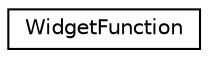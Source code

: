 digraph "Graphical Class Hierarchy"
{
 // LATEX_PDF_SIZE
  edge [fontname="Helvetica",fontsize="10",labelfontname="Helvetica",labelfontsize="10"];
  node [fontname="Helvetica",fontsize="10",shape=record];
  rankdir="LR";
  Node0 [label="WidgetFunction",height=0.2,width=0.4,color="black", fillcolor="white", style="filled",URL="$classWidgetFunction.html",tooltip=" "];
}
